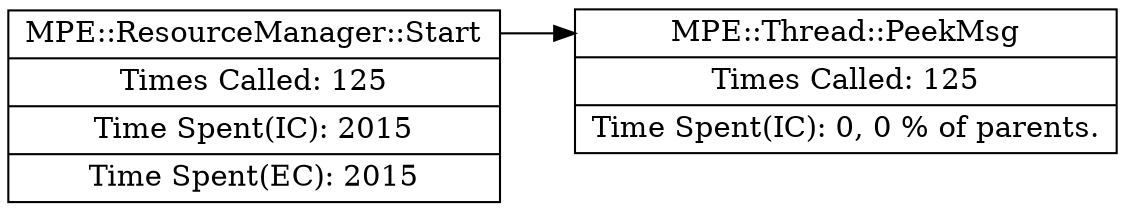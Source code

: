 digraph "17040" { node[shape = "record"];
graph [ rankdir = "LR"];
"000001CF36723A80"[
label = "<f0> MPE::ResourceManager::Start | <f1> Times Called: 125 | <f2> Time Spent(IC): 2015 | Time Spent(EC): 2015"];
"000001CF36724200"[
label = "<f0> MPE::Thread::PeekMsg | <f1> Times Called: 125 | <f2> Time Spent(IC): 0, 0 % of parents."];

"000001CF36723A80":f0 -> "000001CF36724200":f0


}

digraph "24780" { node[shape = "record"];
graph [ rankdir = "LR"];
"000001CF36723B20"[
label = "<f0> MPE::DataManager::Start | <f1> Times Called: 125 | <f2> Time Spent(IC): 2013 | Time Spent(EC): 2013"];
"000001CF367242A0"[
label = "<f0> MPE::Thread::PeekMsg | <f1> Times Called: 125 | <f2> Time Spent(IC): 0, 0 % of parents."];

"000001CF36723B20":f0 -> "000001CF367242A0":f0


}

digraph "18388" { node[shape = "record"];
graph [ rankdir = "LR"];
"000001CF36723BC0"[
label = "<f0> MPE::Renderer_DirectX11::Start | <f1> Times Called: 125 | <f2> Time Spent(IC): 2013 | Time Spent(EC): 2013"];
"000001CF36724340"[
label = "<f0> MPE::Thread::PeekMsg | <f1> Times Called: 125 | <f2> Time Spent(IC): 0, 0 % of parents."];

"000001CF36723BC0":f0 -> "000001CF36724340":f0


}

digraph "20368" { node[shape = "record"];
graph [ rankdir = "LR"];
"000001CF367247A0"[
label = "<f0> MPE::ThreadMessageController::Send | <f1> Times Called: 1 | <f2> Time Spent(IC): 0 | Time Spent(EC): 0"];
"000001CF36723C60"[
label = "<f0> MPE::Thread::Send | <f1> Times Called: 1 | <f2> Time Spent(IC): 0, -nan(ind) % of parents."];

"000001CF367247A0":f0 -> "000001CF36723C60":f0


}

digraph "5860" { node[shape = "record"];
graph [ rankdir = "LR"];
"000001CF30EB5570"[
label = "<f0> WinMain | <f1> Times Called: 1 | <f2> Time Spent(IC): 3057 | Time Spent(EC): 176"];
"000001CF30EBC9F0"[
label = "<f0> MPE::Window::Window | <f1> Times Called: 1 | <f2> Time Spent(IC): 50, 0.0163559 % of parents."];

"000001CF30EB5570":f0 -> "000001CF30EBC9F0":f0
"000001CF36723E40"[
label = "<f0> MPE::ThreadMessageController::Start | <f1> Times Called: 123 | <f2> Time Spent(IC): 1979, 0.647367 % of parents. | Time Spent(EC): 1979"];
"000001CF36723F80"[
label = "<f0> MPE::Thread::PeekMsg | <f1> Times Called: 123 | <f2> Time Spent(IC): 0, 0 % of parents."];

"000001CF36723E40":f0 -> "000001CF36723F80":f0

"000001CF30EB5570":f0 -> "000001CF36723E40":f0
"000001CF30EBCB80"[
label = "<f0> MPE::DataManager::_Allocate | <f1> Times Called: 1 | <f2> Time Spent(IC): 0, 0 % of parents."];

"000001CF30EB5570":f0 -> "000001CF30EBCB80":f0
"000001CF36724520"[
label = "<f0> MPE::ThreadMessageController::~ThreadMessageController | <f1> Times Called: 1 | <f2> Time Spent(IC): 79, 0.0258423 % of parents. | Time Spent(EC): 79"];
"000001CF36723D00"[
label = "<f0> MPE::ThreadMessageController::BroadC | <f1> Times Called: 1 | <f2> Time Spent(IC): 0, 0 % of parents. | Time Spent(EC): 0"];
"000001CF36724AC0"[
label = "<f0> MPE::Thread::Send | <f1> Times Called: 3 | <f2> Time Spent(IC): 0, -nan(ind) % of parents."];

"000001CF36723D00":f0 -> "000001CF36724AC0":f0

"000001CF36724520":f0 -> "000001CF36723D00":f0

"000001CF30EB5570":f0 -> "000001CF36724520":f0
"000001CF30EF2AE0"[
label = "<f0> MPE::Renderer_DirectX11::Renderer_DirectX11 | <f1> Times Called: 1 | <f2> Time Spent(IC): 773, 0.252862 % of parents."];

"000001CF30EB5570":f0 -> "000001CF30EF2AE0":f0


}

digraph "4496" { node[shape = "record"];
graph [ rankdir = "LR"];
"0000019E4DCD6360"[
label = "<f0> MPE::DataManager::Start | <f1> Times Called: 192 | <f2> Time Spent(IC): 3139 | Time Spent(EC): 3139"];
"0000019E4DCD49C0"[
label = "<f0> MPE::Thread::PeekMsg | <f1> Times Called: 192 | <f2> Time Spent(IC): 0, 0 % of parents."];

"0000019E4DCD6360":f0 -> "0000019E4DCD49C0":f0


}

digraph "844" { node[shape = "record"];
graph [ rankdir = "LR"];
"0000019E4DCD4880"[
label = "<f0> MPE::ResourceManager::Start | <f1> Times Called: 192 | <f2> Time Spent(IC): 3139 | Time Spent(EC): 3139"];
"0000019E4DCD6040"[
label = "<f0> MPE::Thread::PeekMsg | <f1> Times Called: 193 | <f2> Time Spent(IC): 0, 0 % of parents."];

"0000019E4DCD4880":f0 -> "0000019E4DCD6040":f0


}

digraph "3676" { node[shape = "record"];
graph [ rankdir = "LR"];
"0000019E4DCD6400"[
label = "<f0> MPE::Renderer_DirectX11::Start | <f1> Times Called: 192 | <f2> Time Spent(IC): 3133 | Time Spent(EC): 3133"];
"0000019E4DCD4A60"[
label = "<f0> MPE::Thread::PeekMsg | <f1> Times Called: 192 | <f2> Time Spent(IC): 0, 0 % of parents."];

"0000019E4DCD6400":f0 -> "0000019E4DCD4A60":f0


}

digraph "22140" { node[shape = "record"];
graph [ rankdir = "LR"];
"0000019E4DCD4EC0"[
label = "<f0> MPE::ThreadMessageController::Send | <f1> Times Called: 1 | <f2> Time Spent(IC): 0 | Time Spent(EC): 0"];
"0000019E4DCD64A0"[
label = "<f0> MPE::Thread::Send | <f1> Times Called: 1 | <f2> Time Spent(IC): 0, -nan(ind) % of parents."];

"0000019E4DCD4EC0":f0 -> "0000019E4DCD64A0":f0


}

digraph "5980" { node[shape = "record"];
graph [ rankdir = "LR"];
"0000019E483E5570"[
label = "<f0> WinMain | <f1> Times Called: 1 | <f2> Time Spent(IC): 4195 | Time Spent(EC): 318"];
"0000019E483E5030"[
label = "<f0> MPE::Window::Window | <f1> Times Called: 1 | <f2> Time Spent(IC): 45, 0.0107271 % of parents."];

"0000019E483E5570":f0 -> "0000019E483E5030":f0
"0000019E4DCD5460"[
label = "<f0> MPE::ThreadMessageController::Start | <f1> Times Called: 190 | <f2> Time Spent(IC): 3098, 0.738498 % of parents. | Time Spent(EC): 3098"];
"0000019E4DCD4920"[
label = "<f0> MPE::Thread::PeekMsg | <f1> Times Called: 190 | <f2> Time Spent(IC): 0, 0 % of parents."];

"0000019E4DCD5460":f0 -> "0000019E4DCD4920":f0

"0000019E483E5570":f0 -> "0000019E4DCD5460":f0
"0000019E483E4E40"[
label = "<f0> MPE::DataManager::_Allocate | <f1> Times Called: 1 | <f2> Time Spent(IC): 0, 0 % of parents."];

"0000019E483E5570":f0 -> "0000019E483E4E40":f0
"0000019E4DCD56E0"[
label = "<f0> MPE::ThreadMessageController::~ThreadMessageController | <f1> Times Called: 1 | <f2> Time Spent(IC): 69, 0.0164482 % of parents. | Time Spent(EC): 69"];
"0000019E4DCD58C0"[
label = "<f0> MPE::ThreadMessageController::BroadC | <f1> Times Called: 1 | <f2> Time Spent(IC): 0, 0 % of parents. | Time Spent(EC): 0"];
"0000019E4DCD50A0"[
label = "<f0> MPE::Thread::Send | <f1> Times Called: 3 | <f2> Time Spent(IC): 0, -nan(ind) % of parents."];

"0000019E4DCD58C0":f0 -> "0000019E4DCD50A0":f0

"0000019E4DCD56E0":f0 -> "0000019E4DCD58C0":f0

"0000019E483E5570":f0 -> "0000019E4DCD56E0":f0
"0000019E48428620"[
label = "<f0> MPE::Renderer_DirectX11::Renderer_DirectX11 | <f1> Times Called: 1 | <f2> Time Spent(IC): 665, 0.158522 % of parents."];

"0000019E483E5570":f0 -> "0000019E48428620":f0


}


